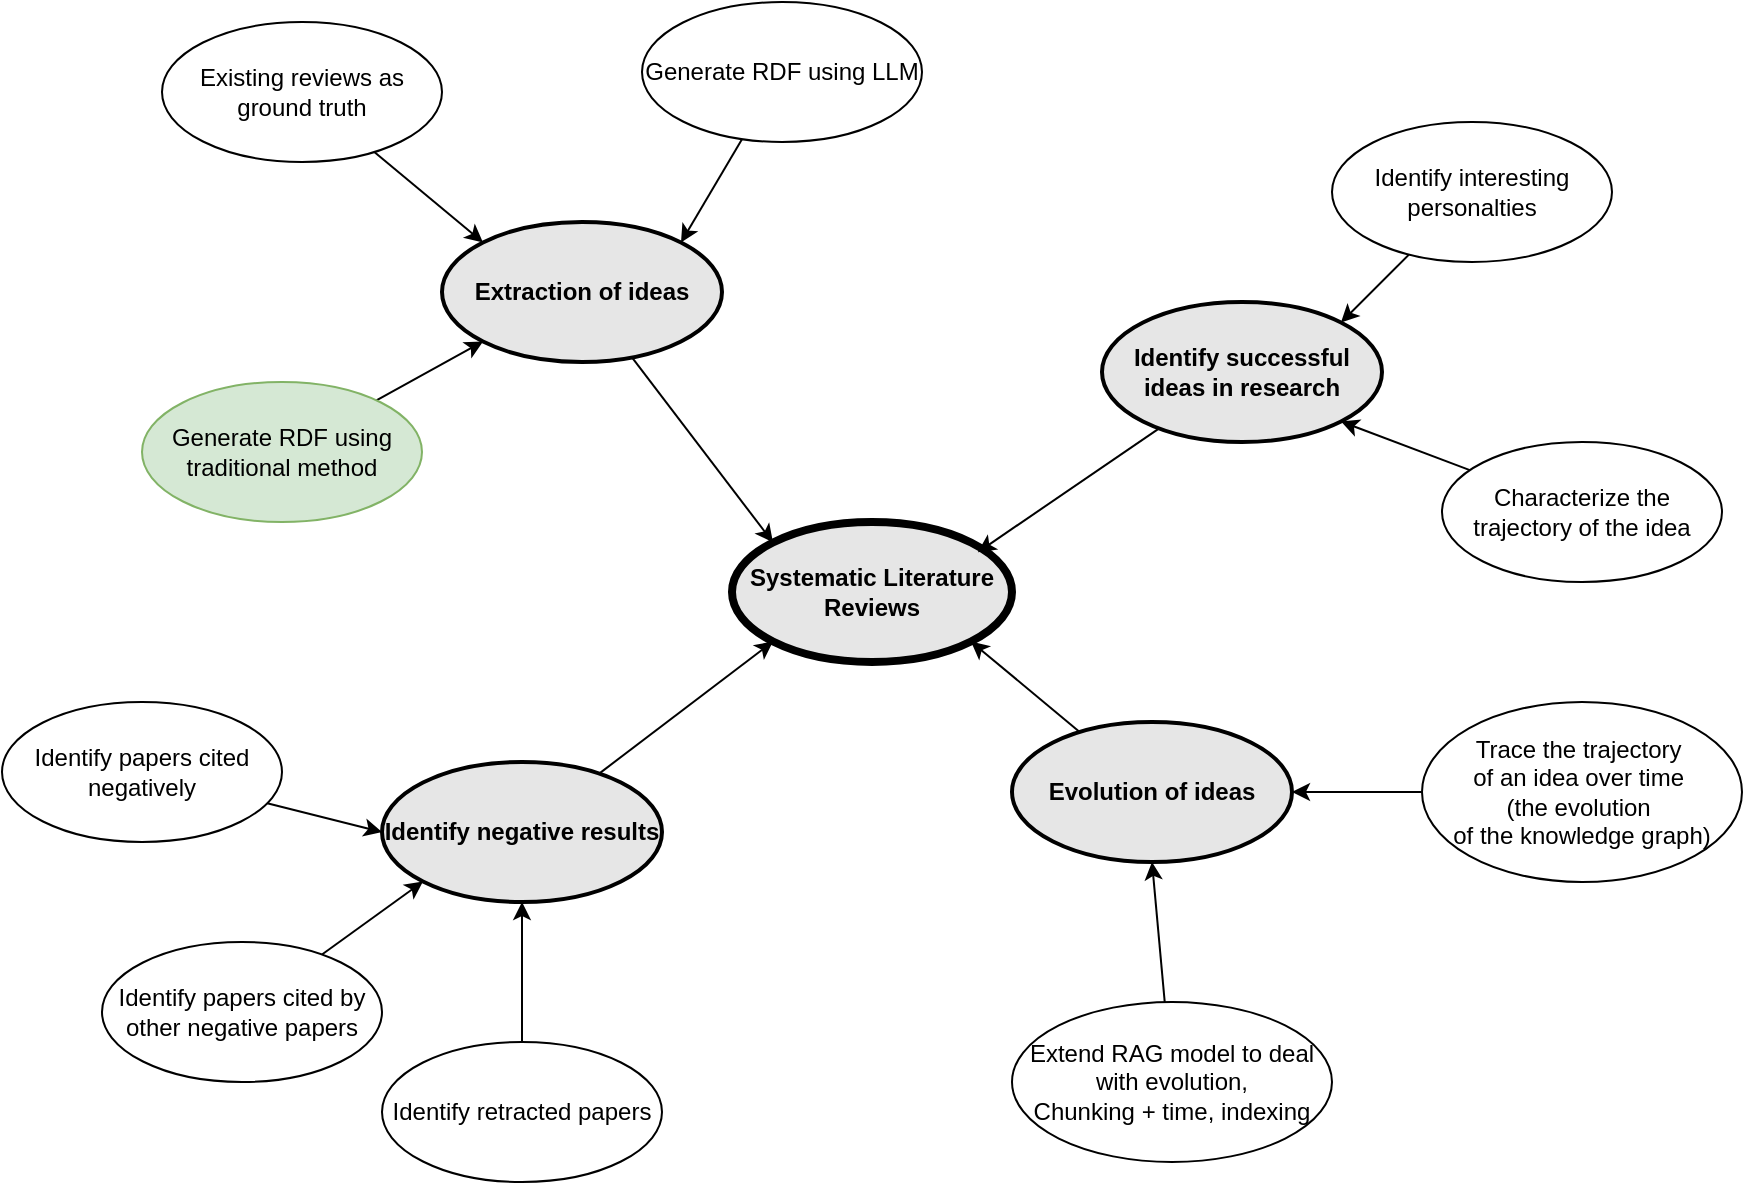 <mxfile version="24.6.2" type="device">
  <diagram name="Seite-1" id="d2XmAIy_AY_zFEQyN5Mt">
    <mxGraphModel dx="1027" dy="1046" grid="1" gridSize="10" guides="1" tooltips="1" connect="1" arrows="1" fold="1" page="1" pageScale="1" pageWidth="1169" pageHeight="1654" math="0" shadow="0">
      <root>
        <mxCell id="0" />
        <mxCell id="1" parent="0" />
        <mxCell id="A2DKrevyER6VS4qHIg84-1" value="&lt;b&gt;Systematic Literature Reviews&lt;/b&gt;" style="ellipse;whiteSpace=wrap;html=1;strokeWidth=4;fillColor=#E6E6E6;" vertex="1" parent="1">
          <mxGeometry x="585" y="340" width="140" height="70" as="geometry" />
        </mxCell>
        <mxCell id="A2DKrevyER6VS4qHIg84-3" style="rounded=0;orthogonalLoop=1;jettySize=auto;html=1;entryX=0;entryY=0;entryDx=0;entryDy=0;" edge="1" parent="1" source="A2DKrevyER6VS4qHIg84-2" target="A2DKrevyER6VS4qHIg84-1">
          <mxGeometry relative="1" as="geometry" />
        </mxCell>
        <mxCell id="A2DKrevyER6VS4qHIg84-2" value="&lt;b&gt;Extraction of ideas&lt;/b&gt;" style="ellipse;whiteSpace=wrap;html=1;strokeWidth=2;fillColor=#E6E6E6;" vertex="1" parent="1">
          <mxGeometry x="440" y="190" width="140" height="70" as="geometry" />
        </mxCell>
        <mxCell id="A2DKrevyER6VS4qHIg84-5" style="rounded=0;orthogonalLoop=1;jettySize=auto;html=1;entryX=0;entryY=1;entryDx=0;entryDy=0;" edge="1" parent="1" source="A2DKrevyER6VS4qHIg84-4" target="A2DKrevyER6VS4qHIg84-2">
          <mxGeometry relative="1" as="geometry" />
        </mxCell>
        <mxCell id="A2DKrevyER6VS4qHIg84-4" value="Generate RDF using traditional method" style="ellipse;whiteSpace=wrap;html=1;fillColor=#d5e8d4;strokeColor=#82b366;" vertex="1" parent="1">
          <mxGeometry x="290" y="270" width="140" height="70" as="geometry" />
        </mxCell>
        <mxCell id="A2DKrevyER6VS4qHIg84-7" style="rounded=0;orthogonalLoop=1;jettySize=auto;html=1;entryX=1;entryY=0;entryDx=0;entryDy=0;" edge="1" parent="1" source="A2DKrevyER6VS4qHIg84-6" target="A2DKrevyER6VS4qHIg84-2">
          <mxGeometry relative="1" as="geometry" />
        </mxCell>
        <mxCell id="A2DKrevyER6VS4qHIg84-6" value="Generate RDF using LLM" style="ellipse;whiteSpace=wrap;html=1;" vertex="1" parent="1">
          <mxGeometry x="540" y="80" width="140" height="70" as="geometry" />
        </mxCell>
        <mxCell id="A2DKrevyER6VS4qHIg84-9" style="rounded=0;orthogonalLoop=1;jettySize=auto;html=1;entryX=0;entryY=0;entryDx=0;entryDy=0;" edge="1" parent="1" source="A2DKrevyER6VS4qHIg84-8" target="A2DKrevyER6VS4qHIg84-2">
          <mxGeometry relative="1" as="geometry" />
        </mxCell>
        <mxCell id="A2DKrevyER6VS4qHIg84-8" value="Existing reviews as ground truth" style="ellipse;whiteSpace=wrap;html=1;" vertex="1" parent="1">
          <mxGeometry x="300" y="90" width="140" height="70" as="geometry" />
        </mxCell>
        <mxCell id="A2DKrevyER6VS4qHIg84-11" style="rounded=0;orthogonalLoop=1;jettySize=auto;html=1;entryX=1;entryY=1;entryDx=0;entryDy=0;" edge="1" parent="1" source="A2DKrevyER6VS4qHIg84-10" target="A2DKrevyER6VS4qHIg84-1">
          <mxGeometry relative="1" as="geometry" />
        </mxCell>
        <mxCell id="A2DKrevyER6VS4qHIg84-10" value="&lt;b&gt;Evolution of ideas&lt;/b&gt;" style="ellipse;whiteSpace=wrap;html=1;strokeWidth=2;fillColor=#E6E6E6;" vertex="1" parent="1">
          <mxGeometry x="725" y="440" width="140" height="70" as="geometry" />
        </mxCell>
        <mxCell id="A2DKrevyER6VS4qHIg84-12" value="&lt;b&gt;Identify successful ideas in research&lt;/b&gt;" style="ellipse;whiteSpace=wrap;html=1;strokeWidth=2;fillColor=#E6E6E6;" vertex="1" parent="1">
          <mxGeometry x="770" y="230" width="140" height="70" as="geometry" />
        </mxCell>
        <mxCell id="A2DKrevyER6VS4qHIg84-13" style="rounded=0;orthogonalLoop=1;jettySize=auto;html=1;entryX=0.878;entryY=0.216;entryDx=0;entryDy=0;entryPerimeter=0;" edge="1" parent="1" source="A2DKrevyER6VS4qHIg84-12" target="A2DKrevyER6VS4qHIg84-1">
          <mxGeometry relative="1" as="geometry" />
        </mxCell>
        <mxCell id="A2DKrevyER6VS4qHIg84-15" style="rounded=0;orthogonalLoop=1;jettySize=auto;html=1;entryX=0;entryY=1;entryDx=0;entryDy=0;" edge="1" parent="1" source="A2DKrevyER6VS4qHIg84-14" target="A2DKrevyER6VS4qHIg84-1">
          <mxGeometry relative="1" as="geometry" />
        </mxCell>
        <mxCell id="A2DKrevyER6VS4qHIg84-14" value="&lt;b&gt;Identify negative results&lt;/b&gt;" style="ellipse;whiteSpace=wrap;html=1;strokeWidth=2;fillColor=#E6E6E6;" vertex="1" parent="1">
          <mxGeometry x="410" y="460" width="140" height="70" as="geometry" />
        </mxCell>
        <mxCell id="A2DKrevyER6VS4qHIg84-17" style="rounded=0;orthogonalLoop=1;jettySize=auto;html=1;entryX=1;entryY=0;entryDx=0;entryDy=0;" edge="1" parent="1" source="A2DKrevyER6VS4qHIg84-16" target="A2DKrevyER6VS4qHIg84-12">
          <mxGeometry relative="1" as="geometry" />
        </mxCell>
        <mxCell id="A2DKrevyER6VS4qHIg84-16" value="Identify interesting personalties" style="ellipse;whiteSpace=wrap;html=1;" vertex="1" parent="1">
          <mxGeometry x="885" y="140" width="140" height="70" as="geometry" />
        </mxCell>
        <mxCell id="A2DKrevyER6VS4qHIg84-19" style="rounded=0;orthogonalLoop=1;jettySize=auto;html=1;entryX=1;entryY=1;entryDx=0;entryDy=0;" edge="1" parent="1" source="A2DKrevyER6VS4qHIg84-18" target="A2DKrevyER6VS4qHIg84-12">
          <mxGeometry relative="1" as="geometry" />
        </mxCell>
        <mxCell id="A2DKrevyER6VS4qHIg84-18" value="Characterize the trajectory of the idea" style="ellipse;whiteSpace=wrap;html=1;" vertex="1" parent="1">
          <mxGeometry x="940" y="300" width="140" height="70" as="geometry" />
        </mxCell>
        <mxCell id="A2DKrevyER6VS4qHIg84-21" style="rounded=0;orthogonalLoop=1;jettySize=auto;html=1;entryX=0;entryY=0.5;entryDx=0;entryDy=0;" edge="1" parent="1" source="A2DKrevyER6VS4qHIg84-20" target="A2DKrevyER6VS4qHIg84-14">
          <mxGeometry relative="1" as="geometry" />
        </mxCell>
        <mxCell id="A2DKrevyER6VS4qHIg84-20" value="Identify papers cited negatively" style="ellipse;whiteSpace=wrap;html=1;" vertex="1" parent="1">
          <mxGeometry x="220" y="430" width="140" height="70" as="geometry" />
        </mxCell>
        <mxCell id="A2DKrevyER6VS4qHIg84-23" style="rounded=0;orthogonalLoop=1;jettySize=auto;html=1;entryX=0;entryY=1;entryDx=0;entryDy=0;" edge="1" parent="1" source="A2DKrevyER6VS4qHIg84-22" target="A2DKrevyER6VS4qHIg84-14">
          <mxGeometry relative="1" as="geometry" />
        </mxCell>
        <mxCell id="A2DKrevyER6VS4qHIg84-22" value="Identify papers cited by other negative papers" style="ellipse;whiteSpace=wrap;html=1;" vertex="1" parent="1">
          <mxGeometry x="270" y="550" width="140" height="70" as="geometry" />
        </mxCell>
        <mxCell id="A2DKrevyER6VS4qHIg84-25" style="rounded=0;orthogonalLoop=1;jettySize=auto;html=1;entryX=0.5;entryY=1;entryDx=0;entryDy=0;" edge="1" parent="1" source="A2DKrevyER6VS4qHIg84-24" target="A2DKrevyER6VS4qHIg84-14">
          <mxGeometry relative="1" as="geometry" />
        </mxCell>
        <mxCell id="A2DKrevyER6VS4qHIg84-24" value="Identify retracted papers" style="ellipse;whiteSpace=wrap;html=1;" vertex="1" parent="1">
          <mxGeometry x="410" y="600" width="140" height="70" as="geometry" />
        </mxCell>
        <mxCell id="A2DKrevyER6VS4qHIg84-27" style="rounded=0;orthogonalLoop=1;jettySize=auto;html=1;entryX=0.5;entryY=1;entryDx=0;entryDy=0;" edge="1" parent="1" source="A2DKrevyER6VS4qHIg84-26" target="A2DKrevyER6VS4qHIg84-10">
          <mxGeometry relative="1" as="geometry" />
        </mxCell>
        <mxCell id="A2DKrevyER6VS4qHIg84-26" value="&lt;div&gt;Extend RAG model to deal with evolution,&lt;/div&gt;&lt;div&gt;Chunking + time, indexing&lt;/div&gt;" style="ellipse;whiteSpace=wrap;html=1;" vertex="1" parent="1">
          <mxGeometry x="725" y="580" width="160" height="80" as="geometry" />
        </mxCell>
        <mxCell id="A2DKrevyER6VS4qHIg84-29" style="rounded=0;orthogonalLoop=1;jettySize=auto;html=1;entryX=1;entryY=0.5;entryDx=0;entryDy=0;" edge="1" parent="1" source="A2DKrevyER6VS4qHIg84-28" target="A2DKrevyER6VS4qHIg84-10">
          <mxGeometry relative="1" as="geometry" />
        </mxCell>
        <mxCell id="A2DKrevyER6VS4qHIg84-28" value="&lt;div&gt;Trace the trajectory&amp;nbsp;&lt;/div&gt;&lt;div&gt;of an idea over time&amp;nbsp;&lt;/div&gt;&lt;div&gt;(the evolution&amp;nbsp;&lt;/div&gt;&lt;div&gt;of the knowledge graph)&lt;/div&gt;" style="ellipse;whiteSpace=wrap;html=1;" vertex="1" parent="1">
          <mxGeometry x="930" y="430" width="160" height="90" as="geometry" />
        </mxCell>
      </root>
    </mxGraphModel>
  </diagram>
</mxfile>
